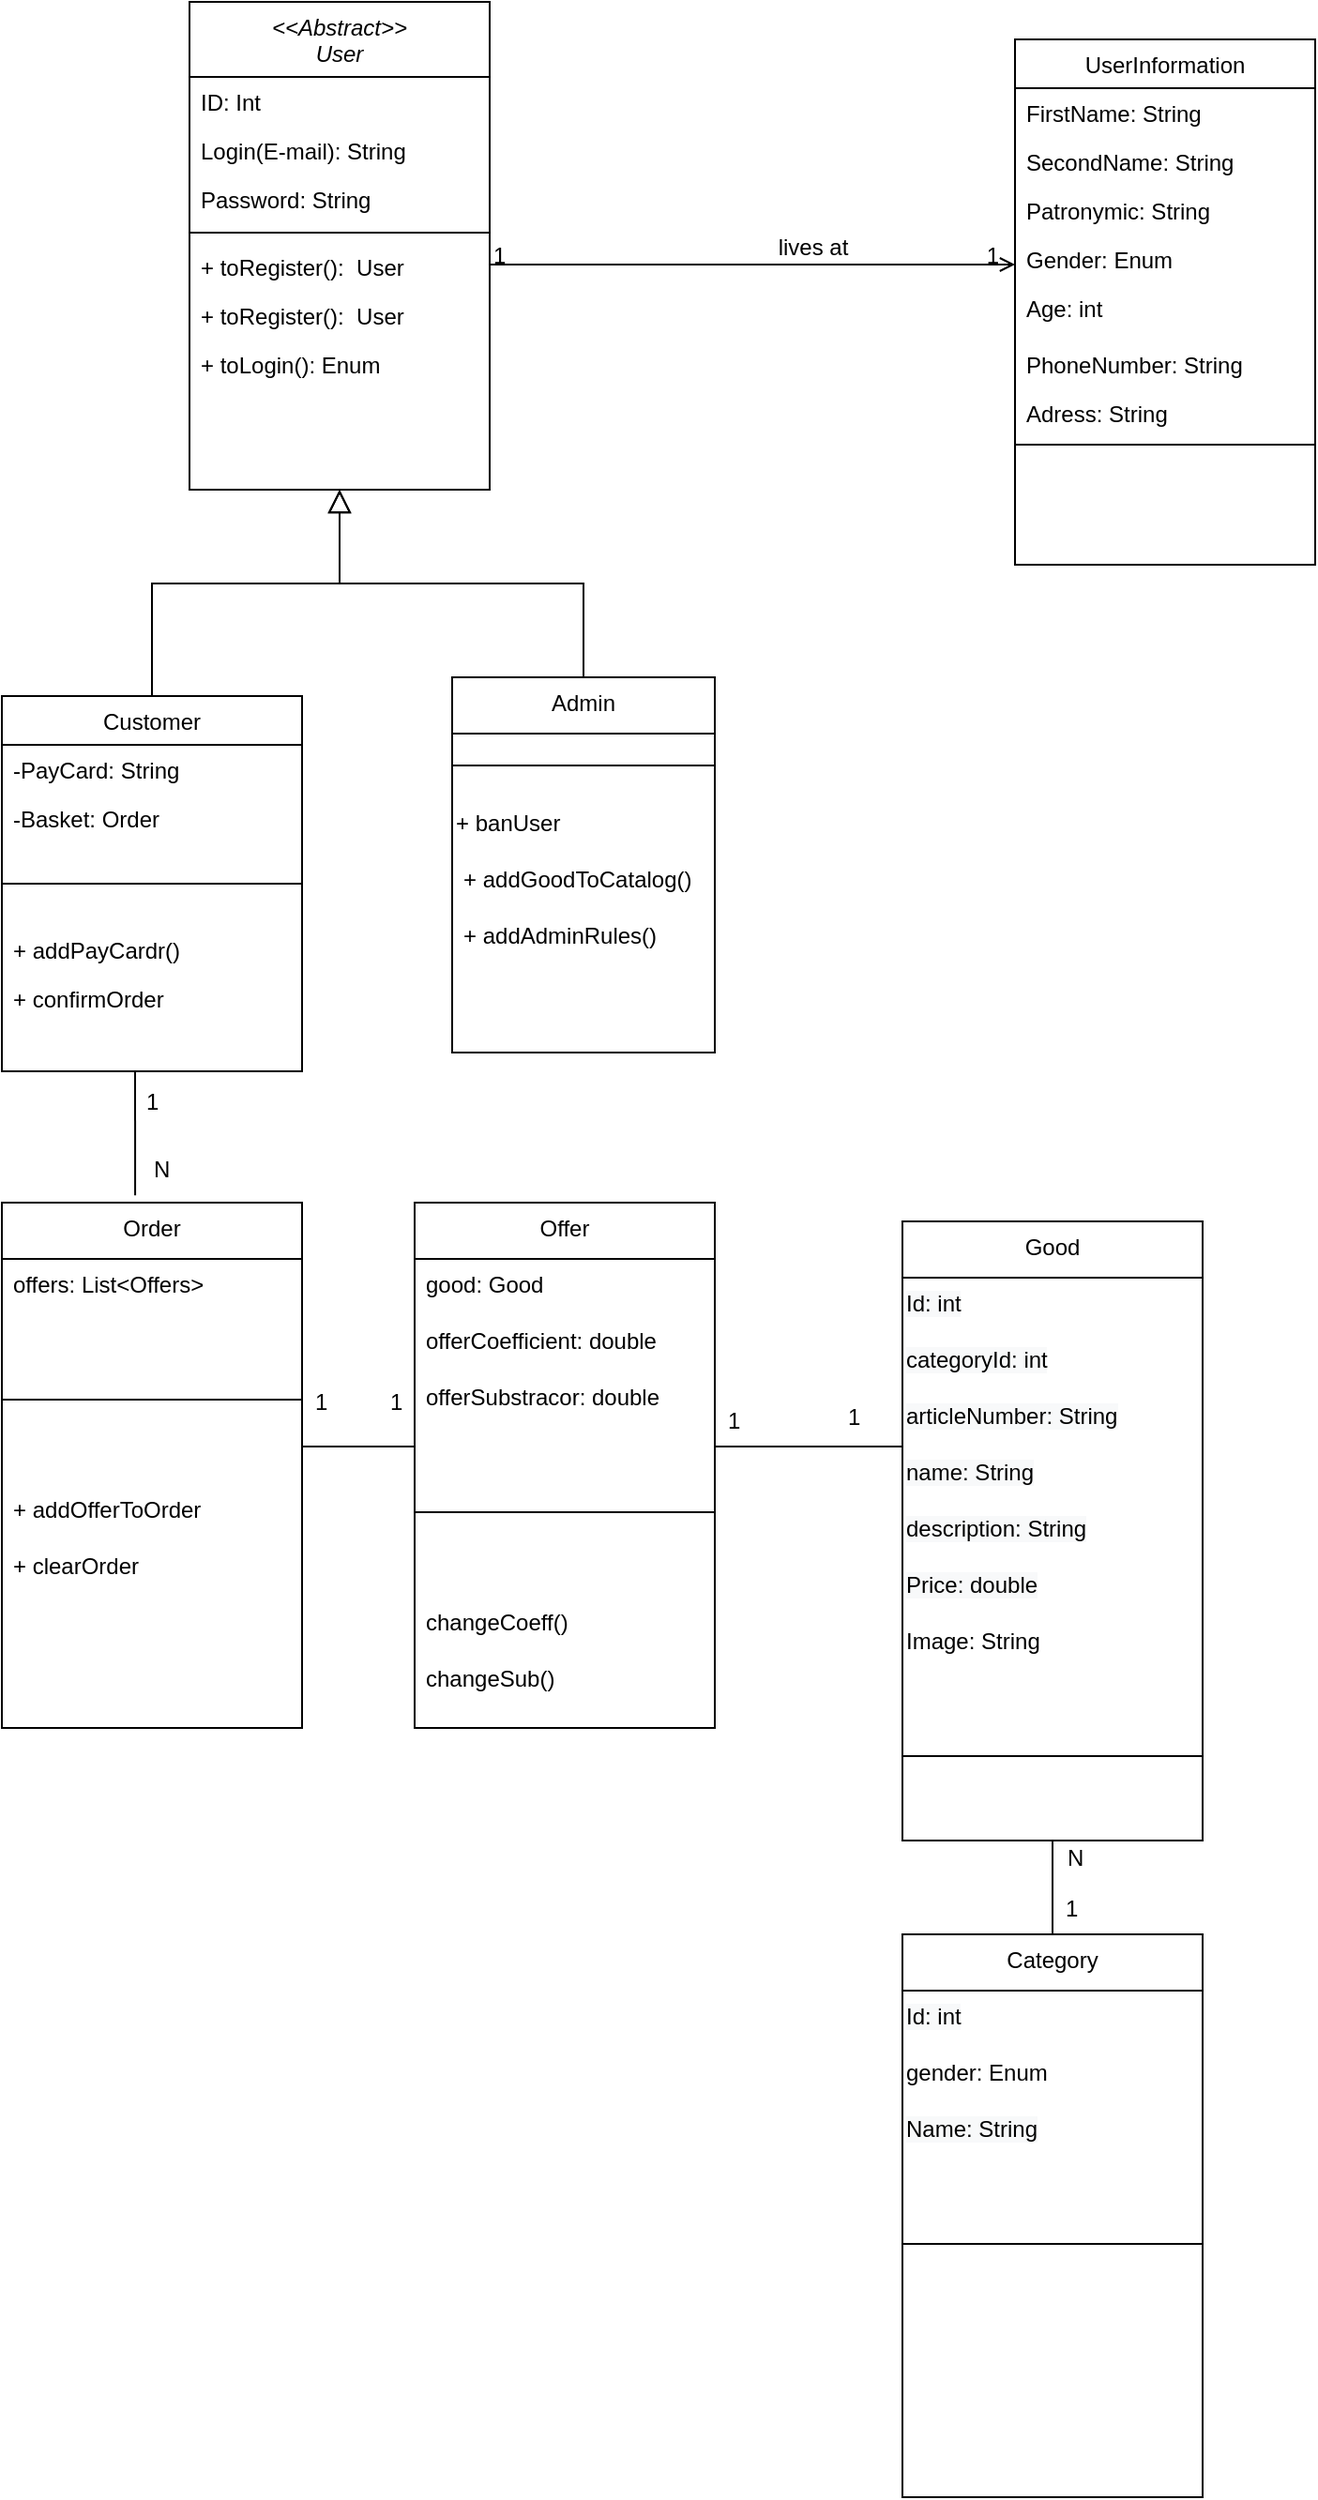 <mxfile version="16.0.3" type="github">
  <diagram id="C5RBs43oDa-KdzZeNtuy" name="Page-1">
    <mxGraphModel dx="1632" dy="947" grid="1" gridSize="10" guides="1" tooltips="1" connect="1" arrows="1" fold="1" page="1" pageScale="1" pageWidth="827" pageHeight="1169" math="0" shadow="0">
      <root>
        <mxCell id="WIyWlLk6GJQsqaUBKTNV-0" />
        <mxCell id="WIyWlLk6GJQsqaUBKTNV-1" parent="WIyWlLk6GJQsqaUBKTNV-0" />
        <mxCell id="zkfFHV4jXpPFQw0GAbJ--0" value="&lt;&lt;Abstract&gt;&gt;&#xa;User" style="swimlane;fontStyle=2;align=center;verticalAlign=top;childLayout=stackLayout;horizontal=1;startSize=40;horizontalStack=0;resizeParent=1;resizeLast=0;collapsible=1;marginBottom=0;rounded=0;shadow=0;strokeWidth=1;" parent="WIyWlLk6GJQsqaUBKTNV-1" vertex="1">
          <mxGeometry x="150" y="30" width="160" height="260" as="geometry">
            <mxRectangle x="150" y="50" width="160" height="26" as="alternateBounds" />
          </mxGeometry>
        </mxCell>
        <mxCell id="zkfFHV4jXpPFQw0GAbJ--1" value="ID: Int" style="text;align=left;verticalAlign=top;spacingLeft=4;spacingRight=4;overflow=hidden;rotatable=0;points=[[0,0.5],[1,0.5]];portConstraint=eastwest;" parent="zkfFHV4jXpPFQw0GAbJ--0" vertex="1">
          <mxGeometry y="40" width="160" height="26" as="geometry" />
        </mxCell>
        <mxCell id="zkfFHV4jXpPFQw0GAbJ--2" value="Login(E-mail): String" style="text;align=left;verticalAlign=top;spacingLeft=4;spacingRight=4;overflow=hidden;rotatable=0;points=[[0,0.5],[1,0.5]];portConstraint=eastwest;rounded=0;shadow=0;html=0;" parent="zkfFHV4jXpPFQw0GAbJ--0" vertex="1">
          <mxGeometry y="66" width="160" height="26" as="geometry" />
        </mxCell>
        <mxCell id="zkfFHV4jXpPFQw0GAbJ--3" value="Password: String" style="text;align=left;verticalAlign=top;spacingLeft=4;spacingRight=4;overflow=hidden;rotatable=0;points=[[0,0.5],[1,0.5]];portConstraint=eastwest;rounded=0;shadow=0;html=0;" parent="zkfFHV4jXpPFQw0GAbJ--0" vertex="1">
          <mxGeometry y="92" width="160" height="26" as="geometry" />
        </mxCell>
        <mxCell id="zkfFHV4jXpPFQw0GAbJ--4" value="" style="line;html=1;strokeWidth=1;align=left;verticalAlign=middle;spacingTop=-1;spacingLeft=3;spacingRight=3;rotatable=0;labelPosition=right;points=[];portConstraint=eastwest;" parent="zkfFHV4jXpPFQw0GAbJ--0" vertex="1">
          <mxGeometry y="118" width="160" height="10" as="geometry" />
        </mxCell>
        <mxCell id="zkfFHV4jXpPFQw0GAbJ--5" value="+ toRegister():  User" style="text;align=left;verticalAlign=top;spacingLeft=4;spacingRight=4;overflow=hidden;rotatable=0;points=[[0,0.5],[1,0.5]];portConstraint=eastwest;" parent="zkfFHV4jXpPFQw0GAbJ--0" vertex="1">
          <mxGeometry y="128" width="160" height="26" as="geometry" />
        </mxCell>
        <mxCell id="skv_HbZX-wexCj9EXBcy-27" value="+ toRegister():  User" style="text;align=left;verticalAlign=top;spacingLeft=4;spacingRight=4;overflow=hidden;rotatable=0;points=[[0,0.5],[1,0.5]];portConstraint=eastwest;" vertex="1" parent="zkfFHV4jXpPFQw0GAbJ--0">
          <mxGeometry y="154" width="160" height="26" as="geometry" />
        </mxCell>
        <mxCell id="skv_HbZX-wexCj9EXBcy-3" value="+ toLogin(): Enum" style="text;align=left;verticalAlign=top;spacingLeft=4;spacingRight=4;overflow=hidden;rotatable=0;points=[[0,0.5],[1,0.5]];portConstraint=eastwest;" vertex="1" parent="zkfFHV4jXpPFQw0GAbJ--0">
          <mxGeometry y="180" width="160" height="26" as="geometry" />
        </mxCell>
        <mxCell id="zkfFHV4jXpPFQw0GAbJ--6" value="Customer" style="swimlane;fontStyle=0;align=center;verticalAlign=top;childLayout=stackLayout;horizontal=1;startSize=26;horizontalStack=0;resizeParent=1;resizeLast=0;collapsible=1;marginBottom=0;rounded=0;shadow=0;strokeWidth=1;" parent="WIyWlLk6GJQsqaUBKTNV-1" vertex="1">
          <mxGeometry x="50" y="400" width="160" height="200" as="geometry">
            <mxRectangle x="130" y="380" width="160" height="26" as="alternateBounds" />
          </mxGeometry>
        </mxCell>
        <mxCell id="skv_HbZX-wexCj9EXBcy-11" value="-PayCard: String" style="text;align=left;verticalAlign=top;spacingLeft=4;spacingRight=4;overflow=hidden;rotatable=0;points=[[0,0.5],[1,0.5]];portConstraint=eastwest;" vertex="1" parent="zkfFHV4jXpPFQw0GAbJ--6">
          <mxGeometry y="26" width="160" height="26" as="geometry" />
        </mxCell>
        <mxCell id="skv_HbZX-wexCj9EXBcy-24" value="-Basket: Order " style="text;align=left;verticalAlign=top;spacingLeft=4;spacingRight=4;overflow=hidden;rotatable=0;points=[[0,0.5],[1,0.5]];portConstraint=eastwest;" vertex="1" parent="zkfFHV4jXpPFQw0GAbJ--6">
          <mxGeometry y="52" width="160" height="26" as="geometry" />
        </mxCell>
        <mxCell id="zkfFHV4jXpPFQw0GAbJ--9" value="" style="line;html=1;strokeWidth=1;align=left;verticalAlign=middle;spacingTop=-1;spacingLeft=3;spacingRight=3;rotatable=0;labelPosition=right;points=[];portConstraint=eastwest;" parent="zkfFHV4jXpPFQw0GAbJ--6" vertex="1">
          <mxGeometry y="78" width="160" height="44" as="geometry" />
        </mxCell>
        <mxCell id="skv_HbZX-wexCj9EXBcy-10" value="+ addPayCardr()" style="text;align=left;verticalAlign=top;spacingLeft=4;spacingRight=4;overflow=hidden;rotatable=0;points=[[0,0.5],[1,0.5]];portConstraint=eastwest;" vertex="1" parent="zkfFHV4jXpPFQw0GAbJ--6">
          <mxGeometry y="122" width="160" height="26" as="geometry" />
        </mxCell>
        <mxCell id="skv_HbZX-wexCj9EXBcy-12" value="+ confirmOrder" style="text;align=left;verticalAlign=top;spacingLeft=4;spacingRight=4;overflow=hidden;rotatable=0;points=[[0,0.5],[1,0.5]];portConstraint=eastwest;" vertex="1" parent="zkfFHV4jXpPFQw0GAbJ--6">
          <mxGeometry y="148" width="160" height="26" as="geometry" />
        </mxCell>
        <mxCell id="zkfFHV4jXpPFQw0GAbJ--12" value="" style="endArrow=block;endSize=10;endFill=0;shadow=0;strokeWidth=1;rounded=0;edgeStyle=elbowEdgeStyle;elbow=vertical;" parent="WIyWlLk6GJQsqaUBKTNV-1" source="zkfFHV4jXpPFQw0GAbJ--6" target="zkfFHV4jXpPFQw0GAbJ--0" edge="1">
          <mxGeometry width="160" relative="1" as="geometry">
            <mxPoint x="200" y="203" as="sourcePoint" />
            <mxPoint x="200" y="203" as="targetPoint" />
            <Array as="points">
              <mxPoint x="230" y="340" />
            </Array>
          </mxGeometry>
        </mxCell>
        <mxCell id="zkfFHV4jXpPFQw0GAbJ--13" value="Admin" style="swimlane;fontStyle=0;align=center;verticalAlign=top;childLayout=stackLayout;horizontal=1;startSize=30;horizontalStack=0;resizeParent=1;resizeLast=0;collapsible=1;marginBottom=0;rounded=0;shadow=0;strokeWidth=1;" parent="WIyWlLk6GJQsqaUBKTNV-1" vertex="1">
          <mxGeometry x="290" y="390" width="140" height="200" as="geometry">
            <mxRectangle x="340" y="380" width="170" height="26" as="alternateBounds" />
          </mxGeometry>
        </mxCell>
        <mxCell id="zkfFHV4jXpPFQw0GAbJ--15" value="" style="line;html=1;strokeWidth=1;align=left;verticalAlign=middle;spacingTop=-1;spacingLeft=3;spacingRight=3;rotatable=0;labelPosition=right;points=[];portConstraint=eastwest;" parent="zkfFHV4jXpPFQw0GAbJ--13" vertex="1">
          <mxGeometry y="30" width="140" height="34" as="geometry" />
        </mxCell>
        <mxCell id="skv_HbZX-wexCj9EXBcy-8" value="&lt;font face=&quot;helvetica&quot;&gt;+ banUser&lt;/font&gt;" style="text;whiteSpace=wrap;html=1;" vertex="1" parent="zkfFHV4jXpPFQw0GAbJ--13">
          <mxGeometry y="64" width="140" height="30" as="geometry" />
        </mxCell>
        <mxCell id="skv_HbZX-wexCj9EXBcy-6" value="+ addGoodToCatalog()" style="text;align=left;verticalAlign=top;spacingLeft=4;spacingRight=4;overflow=hidden;rotatable=0;points=[[0,0.5],[1,0.5]];portConstraint=eastwest;" vertex="1" parent="zkfFHV4jXpPFQw0GAbJ--13">
          <mxGeometry y="94" width="140" height="30" as="geometry" />
        </mxCell>
        <mxCell id="skv_HbZX-wexCj9EXBcy-7" value="+ addAdminRules()" style="text;align=left;verticalAlign=top;spacingLeft=4;spacingRight=4;overflow=hidden;rotatable=0;points=[[0,0.5],[1,0.5]];portConstraint=eastwest;" vertex="1" parent="zkfFHV4jXpPFQw0GAbJ--13">
          <mxGeometry y="124" width="140" height="30" as="geometry" />
        </mxCell>
        <mxCell id="zkfFHV4jXpPFQw0GAbJ--16" value="" style="endArrow=block;endSize=10;endFill=0;shadow=0;strokeWidth=1;rounded=0;edgeStyle=elbowEdgeStyle;elbow=vertical;exitX=0.5;exitY=0;exitDx=0;exitDy=0;" parent="WIyWlLk6GJQsqaUBKTNV-1" source="zkfFHV4jXpPFQw0GAbJ--13" edge="1">
          <mxGeometry width="160" relative="1" as="geometry">
            <mxPoint x="370" y="380" as="sourcePoint" />
            <mxPoint x="230" y="290" as="targetPoint" />
            <Array as="points">
              <mxPoint x="300" y="340" />
              <mxPoint x="270" y="340" />
              <mxPoint x="260" y="300" />
            </Array>
          </mxGeometry>
        </mxCell>
        <mxCell id="zkfFHV4jXpPFQw0GAbJ--17" value="UserInformation" style="swimlane;fontStyle=0;align=center;verticalAlign=top;childLayout=stackLayout;horizontal=1;startSize=26;horizontalStack=0;resizeParent=1;resizeLast=0;collapsible=1;marginBottom=0;rounded=0;shadow=0;strokeWidth=1;" parent="WIyWlLk6GJQsqaUBKTNV-1" vertex="1">
          <mxGeometry x="590" y="50" width="160" height="280" as="geometry">
            <mxRectangle x="550" y="140" width="160" height="26" as="alternateBounds" />
          </mxGeometry>
        </mxCell>
        <mxCell id="zkfFHV4jXpPFQw0GAbJ--18" value="FirstName: String" style="text;align=left;verticalAlign=top;spacingLeft=4;spacingRight=4;overflow=hidden;rotatable=0;points=[[0,0.5],[1,0.5]];portConstraint=eastwest;" parent="zkfFHV4jXpPFQw0GAbJ--17" vertex="1">
          <mxGeometry y="26" width="160" height="26" as="geometry" />
        </mxCell>
        <mxCell id="zkfFHV4jXpPFQw0GAbJ--19" value="SecondName: String" style="text;align=left;verticalAlign=top;spacingLeft=4;spacingRight=4;overflow=hidden;rotatable=0;points=[[0,0.5],[1,0.5]];portConstraint=eastwest;rounded=0;shadow=0;html=0;" parent="zkfFHV4jXpPFQw0GAbJ--17" vertex="1">
          <mxGeometry y="52" width="160" height="26" as="geometry" />
        </mxCell>
        <mxCell id="zkfFHV4jXpPFQw0GAbJ--20" value="Patronymic: String" style="text;align=left;verticalAlign=top;spacingLeft=4;spacingRight=4;overflow=hidden;rotatable=0;points=[[0,0.5],[1,0.5]];portConstraint=eastwest;rounded=0;shadow=0;html=0;" parent="zkfFHV4jXpPFQw0GAbJ--17" vertex="1">
          <mxGeometry y="78" width="160" height="26" as="geometry" />
        </mxCell>
        <mxCell id="zkfFHV4jXpPFQw0GAbJ--21" value="Gender: Enum" style="text;align=left;verticalAlign=top;spacingLeft=4;spacingRight=4;overflow=hidden;rotatable=0;points=[[0,0.5],[1,0.5]];portConstraint=eastwest;rounded=0;shadow=0;html=0;" parent="zkfFHV4jXpPFQw0GAbJ--17" vertex="1">
          <mxGeometry y="104" width="160" height="26" as="geometry" />
        </mxCell>
        <mxCell id="zkfFHV4jXpPFQw0GAbJ--22" value="Age: int" style="text;align=left;verticalAlign=top;spacingLeft=4;spacingRight=4;overflow=hidden;rotatable=0;points=[[0,0.5],[1,0.5]];portConstraint=eastwest;rounded=0;shadow=0;html=0;" parent="zkfFHV4jXpPFQw0GAbJ--17" vertex="1">
          <mxGeometry y="130" width="160" height="30" as="geometry" />
        </mxCell>
        <mxCell id="skv_HbZX-wexCj9EXBcy-4" value="PhoneNumber: String" style="text;align=left;verticalAlign=top;spacingLeft=4;spacingRight=4;overflow=hidden;rotatable=0;points=[[0,0.5],[1,0.5]];portConstraint=eastwest;rounded=0;shadow=0;html=0;" vertex="1" parent="zkfFHV4jXpPFQw0GAbJ--17">
          <mxGeometry y="160" width="160" height="26" as="geometry" />
        </mxCell>
        <mxCell id="skv_HbZX-wexCj9EXBcy-5" value="Adress: String" style="text;align=left;verticalAlign=top;spacingLeft=4;spacingRight=4;overflow=hidden;rotatable=0;points=[[0,0.5],[1,0.5]];portConstraint=eastwest;rounded=0;shadow=0;html=0;" vertex="1" parent="zkfFHV4jXpPFQw0GAbJ--17">
          <mxGeometry y="186" width="160" height="26" as="geometry" />
        </mxCell>
        <mxCell id="zkfFHV4jXpPFQw0GAbJ--23" value="" style="line;html=1;strokeWidth=1;align=left;verticalAlign=middle;spacingTop=-1;spacingLeft=3;spacingRight=3;rotatable=0;labelPosition=right;points=[];portConstraint=eastwest;" parent="zkfFHV4jXpPFQw0GAbJ--17" vertex="1">
          <mxGeometry y="212" width="160" height="8" as="geometry" />
        </mxCell>
        <mxCell id="zkfFHV4jXpPFQw0GAbJ--26" value="" style="endArrow=open;shadow=0;strokeWidth=1;rounded=0;endFill=1;edgeStyle=elbowEdgeStyle;elbow=vertical;" parent="WIyWlLk6GJQsqaUBKTNV-1" source="zkfFHV4jXpPFQw0GAbJ--0" target="zkfFHV4jXpPFQw0GAbJ--17" edge="1">
          <mxGeometry x="0.5" y="41" relative="1" as="geometry">
            <mxPoint x="380" y="192" as="sourcePoint" />
            <mxPoint x="540" y="192" as="targetPoint" />
            <mxPoint x="-40" y="32" as="offset" />
            <Array as="points" />
          </mxGeometry>
        </mxCell>
        <mxCell id="zkfFHV4jXpPFQw0GAbJ--27" value="1" style="resizable=0;align=left;verticalAlign=bottom;labelBackgroundColor=none;fontSize=12;" parent="zkfFHV4jXpPFQw0GAbJ--26" connectable="0" vertex="1">
          <mxGeometry x="-1" relative="1" as="geometry">
            <mxPoint y="4" as="offset" />
          </mxGeometry>
        </mxCell>
        <mxCell id="zkfFHV4jXpPFQw0GAbJ--28" value="1" style="resizable=0;align=right;verticalAlign=bottom;labelBackgroundColor=none;fontSize=12;" parent="zkfFHV4jXpPFQw0GAbJ--26" connectable="0" vertex="1">
          <mxGeometry x="1" relative="1" as="geometry">
            <mxPoint x="-7" y="4" as="offset" />
          </mxGeometry>
        </mxCell>
        <mxCell id="zkfFHV4jXpPFQw0GAbJ--29" value="lives at" style="text;html=1;resizable=0;points=[];;align=center;verticalAlign=middle;labelBackgroundColor=none;rounded=0;shadow=0;strokeWidth=1;fontSize=12;" parent="zkfFHV4jXpPFQw0GAbJ--26" vertex="1" connectable="0">
          <mxGeometry x="0.5" y="49" relative="1" as="geometry">
            <mxPoint x="-38" y="40" as="offset" />
          </mxGeometry>
        </mxCell>
        <mxCell id="skv_HbZX-wexCj9EXBcy-13" value="Order" style="swimlane;fontStyle=0;align=center;verticalAlign=top;childLayout=stackLayout;horizontal=1;startSize=30;horizontalStack=0;resizeParent=1;resizeLast=0;collapsible=1;marginBottom=0;rounded=0;shadow=0;strokeWidth=1;" vertex="1" parent="WIyWlLk6GJQsqaUBKTNV-1">
          <mxGeometry x="50" y="670" width="160" height="280" as="geometry">
            <mxRectangle x="550" y="140" width="160" height="26" as="alternateBounds" />
          </mxGeometry>
        </mxCell>
        <mxCell id="skv_HbZX-wexCj9EXBcy-23" value="offers: List&lt;Offers&gt;" style="text;align=left;verticalAlign=top;spacingLeft=4;spacingRight=4;overflow=hidden;rotatable=0;points=[[0,0.5],[1,0.5]];portConstraint=eastwest;" vertex="1" parent="skv_HbZX-wexCj9EXBcy-13">
          <mxGeometry y="30" width="160" height="30" as="geometry" />
        </mxCell>
        <mxCell id="skv_HbZX-wexCj9EXBcy-21" value="" style="line;html=1;strokeWidth=1;align=left;verticalAlign=middle;spacingTop=-1;spacingLeft=3;spacingRight=3;rotatable=0;labelPosition=right;points=[];portConstraint=eastwest;" vertex="1" parent="skv_HbZX-wexCj9EXBcy-13">
          <mxGeometry y="60" width="160" height="90" as="geometry" />
        </mxCell>
        <mxCell id="skv_HbZX-wexCj9EXBcy-25" value="+ addOfferToOrder" style="text;align=left;verticalAlign=top;spacingLeft=4;spacingRight=4;overflow=hidden;rotatable=0;points=[[0,0.5],[1,0.5]];portConstraint=eastwest;" vertex="1" parent="skv_HbZX-wexCj9EXBcy-13">
          <mxGeometry y="150" width="160" height="30" as="geometry" />
        </mxCell>
        <mxCell id="skv_HbZX-wexCj9EXBcy-26" value="+ clearOrder" style="text;align=left;verticalAlign=top;spacingLeft=4;spacingRight=4;overflow=hidden;rotatable=0;points=[[0,0.5],[1,0.5]];portConstraint=eastwest;" vertex="1" parent="skv_HbZX-wexCj9EXBcy-13">
          <mxGeometry y="180" width="160" height="30" as="geometry" />
        </mxCell>
        <mxCell id="skv_HbZX-wexCj9EXBcy-22" value="" style="endArrow=none;html=1;rounded=0;exitX=0.444;exitY=-0.014;exitDx=0;exitDy=0;exitPerimeter=0;" edge="1" parent="WIyWlLk6GJQsqaUBKTNV-1" source="skv_HbZX-wexCj9EXBcy-13">
          <mxGeometry width="50" height="50" relative="1" as="geometry">
            <mxPoint x="390" y="580" as="sourcePoint" />
            <mxPoint x="121" y="600" as="targetPoint" />
          </mxGeometry>
        </mxCell>
        <mxCell id="skv_HbZX-wexCj9EXBcy-28" value="1" style="resizable=0;align=left;verticalAlign=bottom;labelBackgroundColor=none;fontSize=12;" connectable="0" vertex="1" parent="WIyWlLk6GJQsqaUBKTNV-1">
          <mxGeometry x="120" y="630" as="geometry">
            <mxPoint x="5" y="-5" as="offset" />
          </mxGeometry>
        </mxCell>
        <mxCell id="skv_HbZX-wexCj9EXBcy-29" value="N" style="resizable=0;align=left;verticalAlign=bottom;labelBackgroundColor=none;fontSize=12;" connectable="0" vertex="1" parent="WIyWlLk6GJQsqaUBKTNV-1">
          <mxGeometry x="140" y="650" as="geometry">
            <mxPoint x="-11" y="11" as="offset" />
          </mxGeometry>
        </mxCell>
        <mxCell id="skv_HbZX-wexCj9EXBcy-30" value="Offer" style="swimlane;fontStyle=0;align=center;verticalAlign=top;childLayout=stackLayout;horizontal=1;startSize=30;horizontalStack=0;resizeParent=1;resizeLast=0;collapsible=1;marginBottom=0;rounded=0;shadow=0;strokeWidth=1;" vertex="1" parent="WIyWlLk6GJQsqaUBKTNV-1">
          <mxGeometry x="270" y="670" width="160" height="280" as="geometry">
            <mxRectangle x="550" y="140" width="160" height="26" as="alternateBounds" />
          </mxGeometry>
        </mxCell>
        <mxCell id="skv_HbZX-wexCj9EXBcy-31" value="good: Good" style="text;align=left;verticalAlign=top;spacingLeft=4;spacingRight=4;overflow=hidden;rotatable=0;points=[[0,0.5],[1,0.5]];portConstraint=eastwest;" vertex="1" parent="skv_HbZX-wexCj9EXBcy-30">
          <mxGeometry y="30" width="160" height="30" as="geometry" />
        </mxCell>
        <mxCell id="skv_HbZX-wexCj9EXBcy-44" value="offerCoefficient: double" style="text;align=left;verticalAlign=top;spacingLeft=4;spacingRight=4;overflow=hidden;rotatable=0;points=[[0,0.5],[1,0.5]];portConstraint=eastwest;" vertex="1" parent="skv_HbZX-wexCj9EXBcy-30">
          <mxGeometry y="60" width="160" height="30" as="geometry" />
        </mxCell>
        <mxCell id="skv_HbZX-wexCj9EXBcy-45" value="offerSubstracor: double" style="text;align=left;verticalAlign=top;spacingLeft=4;spacingRight=4;overflow=hidden;rotatable=0;points=[[0,0.5],[1,0.5]];portConstraint=eastwest;" vertex="1" parent="skv_HbZX-wexCj9EXBcy-30">
          <mxGeometry y="90" width="160" height="30" as="geometry" />
        </mxCell>
        <mxCell id="skv_HbZX-wexCj9EXBcy-32" value="" style="line;html=1;strokeWidth=1;align=left;verticalAlign=middle;spacingTop=-1;spacingLeft=3;spacingRight=3;rotatable=0;labelPosition=right;points=[];portConstraint=eastwest;" vertex="1" parent="skv_HbZX-wexCj9EXBcy-30">
          <mxGeometry y="120" width="160" height="90" as="geometry" />
        </mxCell>
        <mxCell id="skv_HbZX-wexCj9EXBcy-33" value="changeCoeff()" style="text;align=left;verticalAlign=top;spacingLeft=4;spacingRight=4;overflow=hidden;rotatable=0;points=[[0,0.5],[1,0.5]];portConstraint=eastwest;" vertex="1" parent="skv_HbZX-wexCj9EXBcy-30">
          <mxGeometry y="210" width="160" height="30" as="geometry" />
        </mxCell>
        <mxCell id="skv_HbZX-wexCj9EXBcy-65" value="changeSub()" style="text;align=left;verticalAlign=top;spacingLeft=4;spacingRight=4;overflow=hidden;rotatable=0;points=[[0,0.5],[1,0.5]];portConstraint=eastwest;" vertex="1" parent="skv_HbZX-wexCj9EXBcy-30">
          <mxGeometry y="240" width="160" height="30" as="geometry" />
        </mxCell>
        <mxCell id="skv_HbZX-wexCj9EXBcy-35" value="" style="endArrow=none;html=1;rounded=0;" edge="1" parent="WIyWlLk6GJQsqaUBKTNV-1">
          <mxGeometry width="50" height="50" relative="1" as="geometry">
            <mxPoint x="210" y="800" as="sourcePoint" />
            <mxPoint x="270" y="800" as="targetPoint" />
          </mxGeometry>
        </mxCell>
        <mxCell id="skv_HbZX-wexCj9EXBcy-36" value="Category" style="swimlane;fontStyle=0;align=center;verticalAlign=top;childLayout=stackLayout;horizontal=1;startSize=30;horizontalStack=0;resizeParent=1;resizeLast=0;collapsible=1;marginBottom=0;rounded=0;shadow=0;strokeWidth=1;" vertex="1" parent="WIyWlLk6GJQsqaUBKTNV-1">
          <mxGeometry x="530" y="1060" width="160" height="300" as="geometry">
            <mxRectangle x="550" y="140" width="160" height="26" as="alternateBounds" />
          </mxGeometry>
        </mxCell>
        <mxCell id="skv_HbZX-wexCj9EXBcy-46" value="&lt;meta charset=&quot;utf-8&quot;&gt;&lt;span style=&quot;color: rgb(0, 0, 0); font-family: helvetica; font-size: 12px; font-style: normal; font-weight: 400; letter-spacing: normal; text-align: left; text-indent: 0px; text-transform: none; word-spacing: 0px; background-color: rgb(248, 249, 250); display: inline; float: none;&quot;&gt;Id: int&lt;/span&gt;" style="text;whiteSpace=wrap;html=1;" vertex="1" parent="skv_HbZX-wexCj9EXBcy-36">
          <mxGeometry y="30" width="160" height="30" as="geometry" />
        </mxCell>
        <mxCell id="skv_HbZX-wexCj9EXBcy-47" value="&lt;font face=&quot;helvetica&quot;&gt;gender: Enum&lt;/font&gt;" style="text;whiteSpace=wrap;html=1;" vertex="1" parent="skv_HbZX-wexCj9EXBcy-36">
          <mxGeometry y="60" width="160" height="30" as="geometry" />
        </mxCell>
        <mxCell id="skv_HbZX-wexCj9EXBcy-48" value="&lt;span style=&quot;color: rgb(0 , 0 , 0) ; font-family: &amp;#34;helvetica&amp;#34; ; font-size: 12px ; font-style: normal ; font-weight: 400 ; letter-spacing: normal ; text-align: left ; text-indent: 0px ; text-transform: none ; word-spacing: 0px ; background-color: rgb(248 , 249 , 250) ; display: inline ; float: none&quot;&gt;Name: String&lt;/span&gt;" style="text;whiteSpace=wrap;html=1;" vertex="1" parent="skv_HbZX-wexCj9EXBcy-36">
          <mxGeometry y="90" width="160" height="30" as="geometry" />
        </mxCell>
        <mxCell id="skv_HbZX-wexCj9EXBcy-38" value="" style="line;html=1;strokeWidth=1;align=left;verticalAlign=middle;spacingTop=-1;spacingLeft=3;spacingRight=3;rotatable=0;labelPosition=right;points=[];portConstraint=eastwest;" vertex="1" parent="skv_HbZX-wexCj9EXBcy-36">
          <mxGeometry y="120" width="160" height="90" as="geometry" />
        </mxCell>
        <mxCell id="skv_HbZX-wexCj9EXBcy-41" value="" style="endArrow=none;html=1;rounded=0;entryX=0;entryY=0;entryDx=0;entryDy=0;" edge="1" parent="WIyWlLk6GJQsqaUBKTNV-1" target="skv_HbZX-wexCj9EXBcy-59">
          <mxGeometry width="50" height="50" relative="1" as="geometry">
            <mxPoint x="430" y="800" as="sourcePoint" />
            <mxPoint x="520" y="800" as="targetPoint" />
            <Array as="points" />
          </mxGeometry>
        </mxCell>
        <mxCell id="skv_HbZX-wexCj9EXBcy-42" value="1" style="resizable=0;align=left;verticalAlign=bottom;labelBackgroundColor=none;fontSize=12;" connectable="0" vertex="1" parent="WIyWlLk6GJQsqaUBKTNV-1">
          <mxGeometry x="210" y="790" as="geometry">
            <mxPoint x="5" y="-5" as="offset" />
          </mxGeometry>
        </mxCell>
        <mxCell id="skv_HbZX-wexCj9EXBcy-43" value="1" style="resizable=0;align=left;verticalAlign=bottom;labelBackgroundColor=none;fontSize=12;" connectable="0" vertex="1" parent="WIyWlLk6GJQsqaUBKTNV-1">
          <mxGeometry x="250" y="790" as="geometry">
            <mxPoint x="5" y="-5" as="offset" />
          </mxGeometry>
        </mxCell>
        <mxCell id="skv_HbZX-wexCj9EXBcy-53" value="1" style="resizable=0;align=left;verticalAlign=bottom;labelBackgroundColor=none;fontSize=12;" connectable="0" vertex="1" parent="WIyWlLk6GJQsqaUBKTNV-1">
          <mxGeometry x="430" y="800" as="geometry">
            <mxPoint x="5" y="-5" as="offset" />
          </mxGeometry>
        </mxCell>
        <mxCell id="skv_HbZX-wexCj9EXBcy-54" value="1" style="resizable=0;align=left;verticalAlign=bottom;labelBackgroundColor=none;fontSize=12;" connectable="0" vertex="1" parent="WIyWlLk6GJQsqaUBKTNV-1">
          <mxGeometry x="490" y="800" as="geometry">
            <mxPoint x="9" y="-7" as="offset" />
          </mxGeometry>
        </mxCell>
        <mxCell id="skv_HbZX-wexCj9EXBcy-55" value="Good" style="swimlane;fontStyle=0;align=center;verticalAlign=top;childLayout=stackLayout;horizontal=1;startSize=30;horizontalStack=0;resizeParent=1;resizeLast=0;collapsible=1;marginBottom=0;rounded=0;shadow=0;strokeWidth=1;" vertex="1" parent="WIyWlLk6GJQsqaUBKTNV-1">
          <mxGeometry x="530" y="680" width="160" height="330" as="geometry">
            <mxRectangle x="550" y="140" width="160" height="26" as="alternateBounds" />
          </mxGeometry>
        </mxCell>
        <mxCell id="skv_HbZX-wexCj9EXBcy-56" value="&lt;meta charset=&quot;utf-8&quot;&gt;&lt;span style=&quot;color: rgb(0, 0, 0); font-family: helvetica; font-size: 12px; font-style: normal; font-weight: 400; letter-spacing: normal; text-align: left; text-indent: 0px; text-transform: none; word-spacing: 0px; background-color: rgb(248, 249, 250); display: inline; float: none;&quot;&gt;Id: int&lt;/span&gt;" style="text;whiteSpace=wrap;html=1;" vertex="1" parent="skv_HbZX-wexCj9EXBcy-55">
          <mxGeometry y="30" width="160" height="30" as="geometry" />
        </mxCell>
        <mxCell id="skv_HbZX-wexCj9EXBcy-57" value="&lt;meta charset=&quot;utf-8&quot;&gt;&lt;span style=&quot;color: rgb(0, 0, 0); font-family: helvetica; font-size: 12px; font-style: normal; font-weight: 400; letter-spacing: normal; text-align: left; text-indent: 0px; text-transform: none; word-spacing: 0px; background-color: rgb(248, 249, 250); display: inline; float: none;&quot;&gt;categoryId: int&lt;/span&gt;" style="text;whiteSpace=wrap;html=1;" vertex="1" parent="skv_HbZX-wexCj9EXBcy-55">
          <mxGeometry y="60" width="160" height="30" as="geometry" />
        </mxCell>
        <mxCell id="skv_HbZX-wexCj9EXBcy-58" value="&lt;meta charset=&quot;utf-8&quot;&gt;&lt;span style=&quot;color: rgb(0, 0, 0); font-family: helvetica; font-size: 12px; font-style: normal; font-weight: 400; letter-spacing: normal; text-align: left; text-indent: 0px; text-transform: none; word-spacing: 0px; background-color: rgb(248, 249, 250); display: inline; float: none;&quot;&gt;articleNumber: String&lt;/span&gt;" style="text;whiteSpace=wrap;html=1;" vertex="1" parent="skv_HbZX-wexCj9EXBcy-55">
          <mxGeometry y="90" width="160" height="30" as="geometry" />
        </mxCell>
        <mxCell id="skv_HbZX-wexCj9EXBcy-59" value="&lt;meta charset=&quot;utf-8&quot;&gt;&lt;span style=&quot;color: rgb(0, 0, 0); font-family: helvetica; font-size: 12px; font-style: normal; font-weight: 400; letter-spacing: normal; text-align: left; text-indent: 0px; text-transform: none; word-spacing: 0px; background-color: rgb(248, 249, 250); display: inline; float: none;&quot;&gt;name: String&lt;/span&gt;" style="text;whiteSpace=wrap;html=1;" vertex="1" parent="skv_HbZX-wexCj9EXBcy-55">
          <mxGeometry y="120" width="160" height="30" as="geometry" />
        </mxCell>
        <mxCell id="skv_HbZX-wexCj9EXBcy-60" value="&lt;meta charset=&quot;utf-8&quot;&gt;&lt;span style=&quot;color: rgb(0, 0, 0); font-family: helvetica; font-size: 12px; font-style: normal; font-weight: 400; letter-spacing: normal; text-align: left; text-indent: 0px; text-transform: none; word-spacing: 0px; background-color: rgb(248, 249, 250); display: inline; float: none;&quot;&gt;description: String&lt;/span&gt;" style="text;whiteSpace=wrap;html=1;" vertex="1" parent="skv_HbZX-wexCj9EXBcy-55">
          <mxGeometry y="150" width="160" height="30" as="geometry" />
        </mxCell>
        <mxCell id="skv_HbZX-wexCj9EXBcy-61" value="&lt;span style=&quot;color: rgb(0 , 0 , 0) ; font-family: &amp;#34;helvetica&amp;#34; ; font-size: 12px ; font-style: normal ; font-weight: 400 ; letter-spacing: normal ; text-align: left ; text-indent: 0px ; text-transform: none ; word-spacing: 0px ; background-color: rgb(248 , 249 , 250) ; display: inline ; float: none&quot;&gt;Price: double&lt;/span&gt;" style="text;whiteSpace=wrap;html=1;" vertex="1" parent="skv_HbZX-wexCj9EXBcy-55">
          <mxGeometry y="180" width="160" height="30" as="geometry" />
        </mxCell>
        <mxCell id="skv_HbZX-wexCj9EXBcy-64" value="&lt;font face=&quot;helvetica&quot;&gt;Image: String&lt;/font&gt;" style="text;whiteSpace=wrap;html=1;" vertex="1" parent="skv_HbZX-wexCj9EXBcy-55">
          <mxGeometry y="210" width="160" height="30" as="geometry" />
        </mxCell>
        <mxCell id="skv_HbZX-wexCj9EXBcy-62" value="" style="line;html=1;strokeWidth=1;align=left;verticalAlign=middle;spacingTop=-1;spacingLeft=3;spacingRight=3;rotatable=0;labelPosition=right;points=[];portConstraint=eastwest;" vertex="1" parent="skv_HbZX-wexCj9EXBcy-55">
          <mxGeometry y="240" width="160" height="90" as="geometry" />
        </mxCell>
        <mxCell id="skv_HbZX-wexCj9EXBcy-63" value="" style="endArrow=none;html=1;rounded=0;entryX=0.5;entryY=0;entryDx=0;entryDy=0;exitX=0.5;exitY=1;exitDx=0;exitDy=0;" edge="1" parent="WIyWlLk6GJQsqaUBKTNV-1" source="skv_HbZX-wexCj9EXBcy-55" target="skv_HbZX-wexCj9EXBcy-36">
          <mxGeometry width="50" height="50" relative="1" as="geometry">
            <mxPoint x="390" y="1090" as="sourcePoint" />
            <mxPoint x="440" y="1040" as="targetPoint" />
          </mxGeometry>
        </mxCell>
        <mxCell id="skv_HbZX-wexCj9EXBcy-66" value="1" style="resizable=0;align=left;verticalAlign=bottom;labelBackgroundColor=none;fontSize=12;" connectable="0" vertex="1" parent="WIyWlLk6GJQsqaUBKTNV-1">
          <mxGeometry x="610" y="1060" as="geometry">
            <mxPoint x="5" y="-5" as="offset" />
          </mxGeometry>
        </mxCell>
        <mxCell id="skv_HbZX-wexCj9EXBcy-67" value="N" style="resizable=0;align=left;verticalAlign=bottom;labelBackgroundColor=none;fontSize=12;" connectable="0" vertex="1" parent="WIyWlLk6GJQsqaUBKTNV-1">
          <mxGeometry x="160" y="660" as="geometry">
            <mxPoint x="456" y="368" as="offset" />
          </mxGeometry>
        </mxCell>
      </root>
    </mxGraphModel>
  </diagram>
</mxfile>
